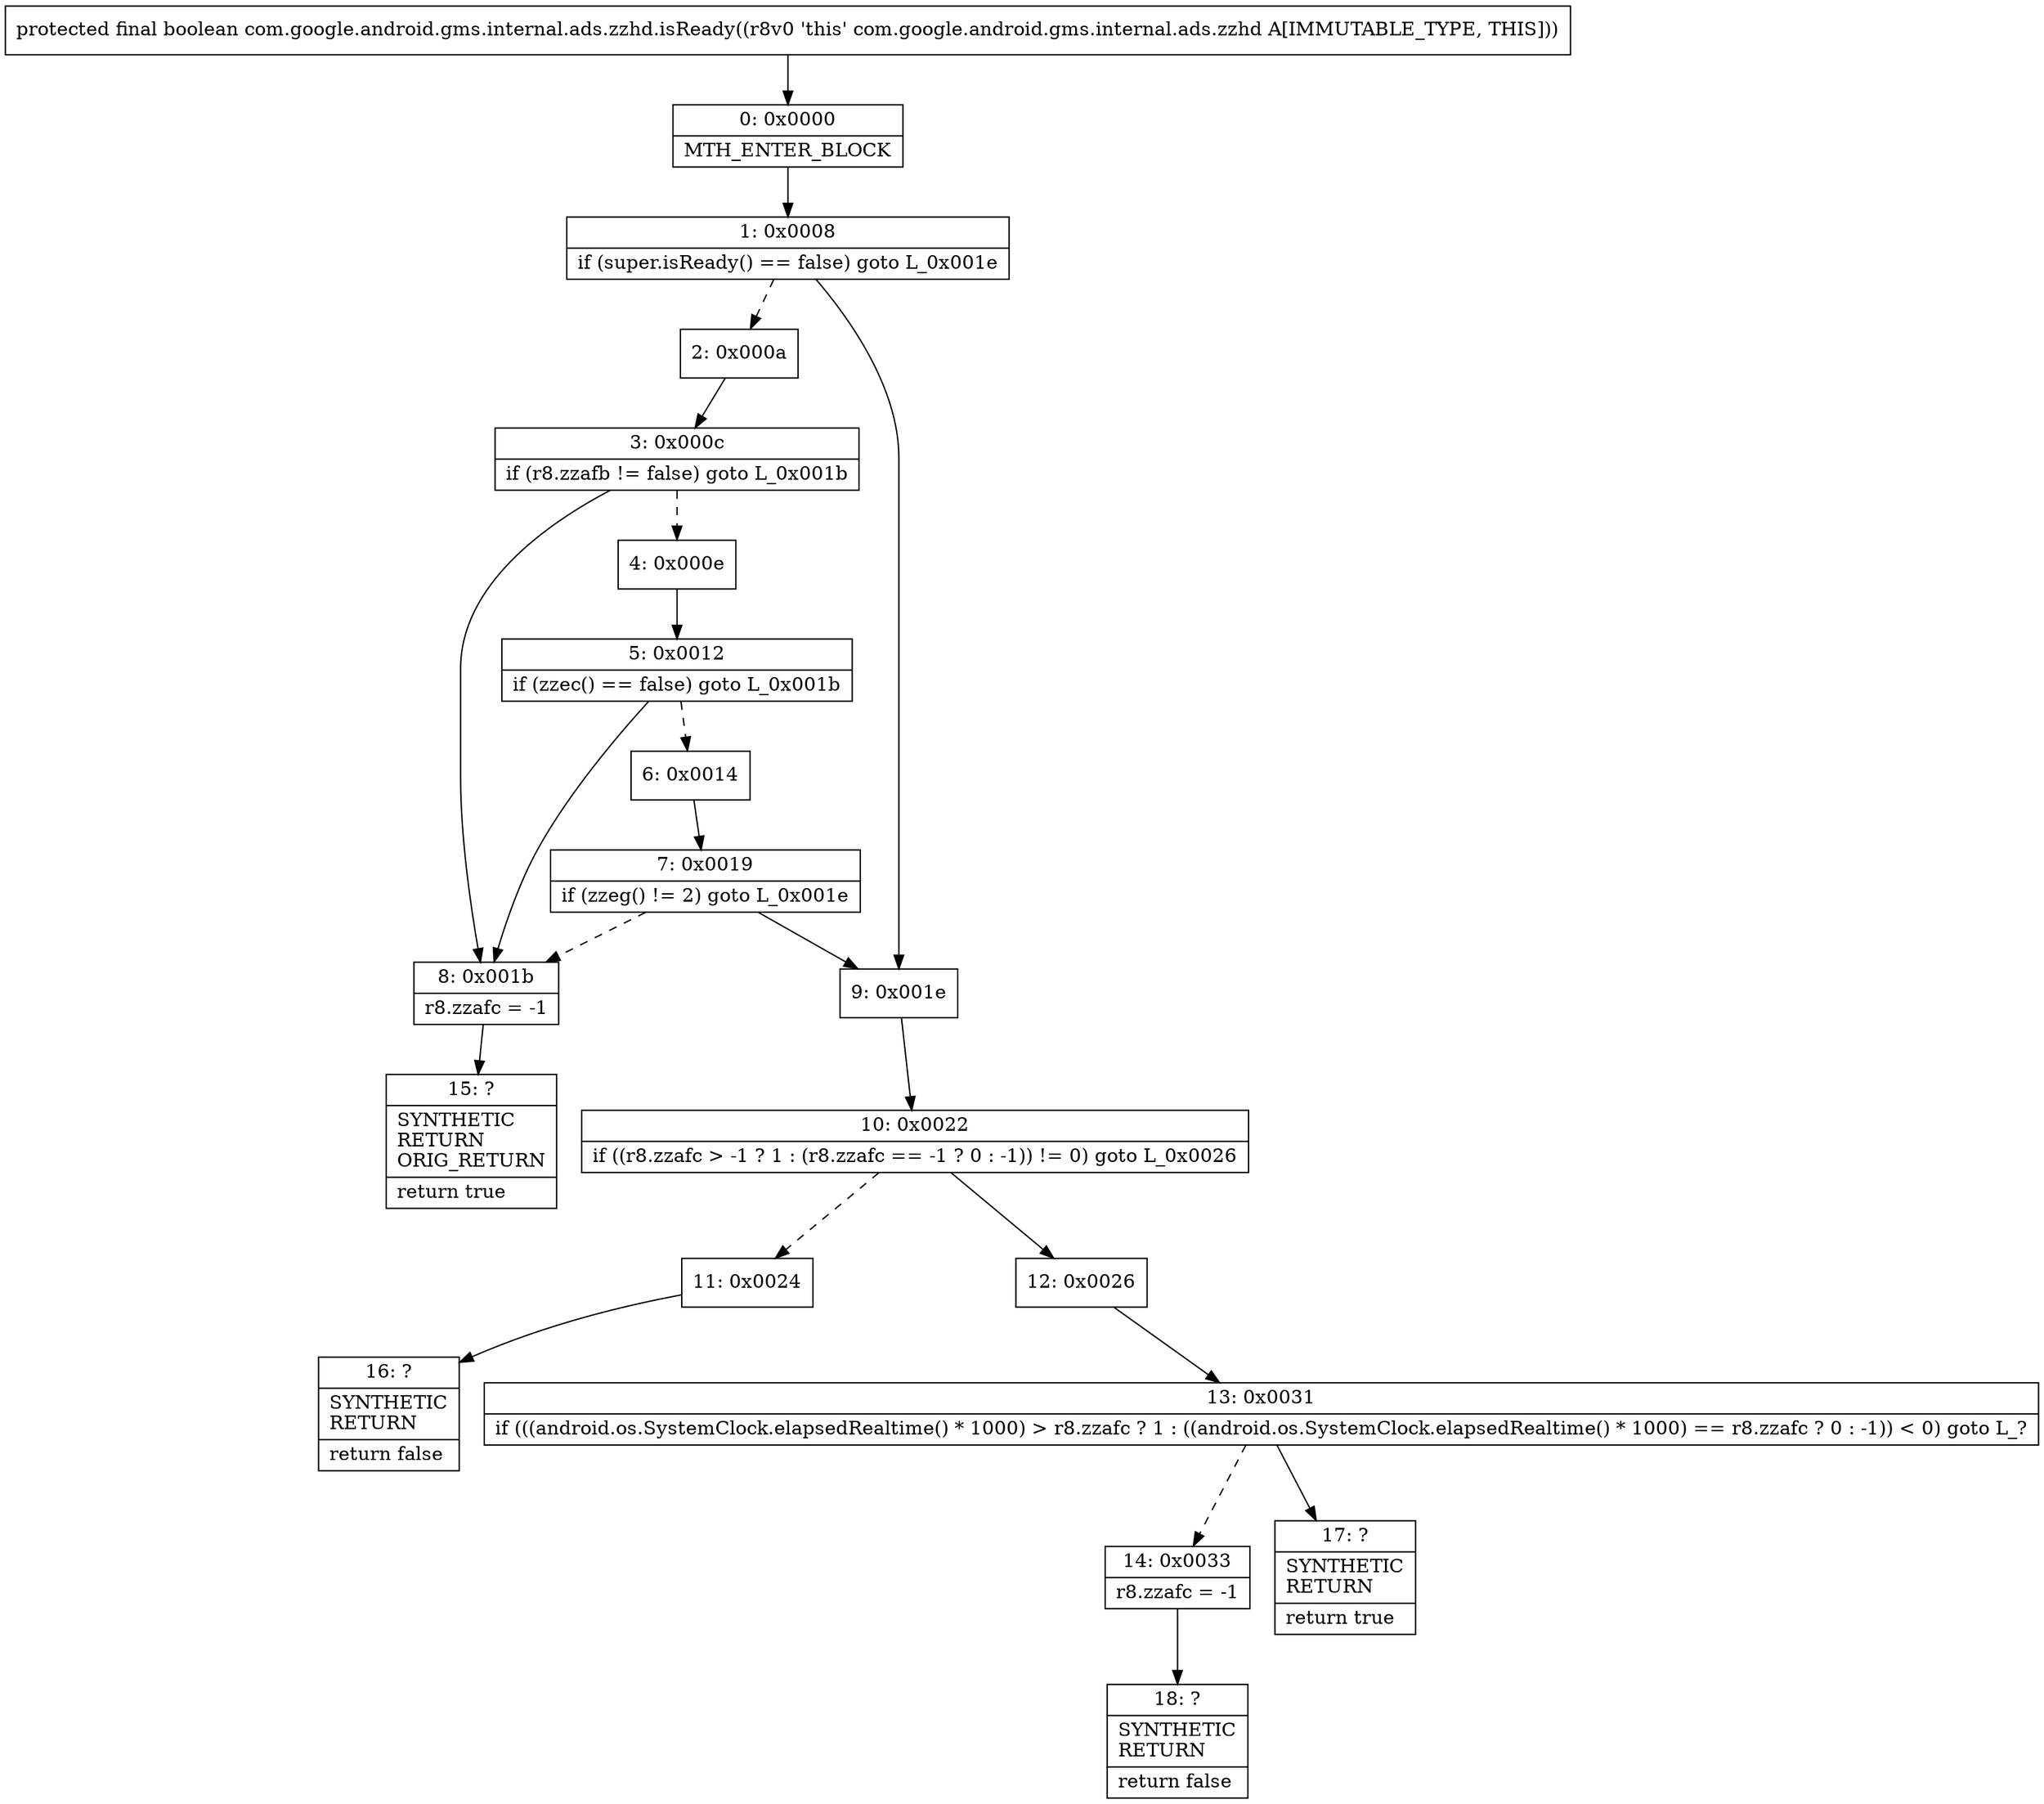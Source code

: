 digraph "CFG forcom.google.android.gms.internal.ads.zzhd.isReady()Z" {
Node_0 [shape=record,label="{0\:\ 0x0000|MTH_ENTER_BLOCK\l}"];
Node_1 [shape=record,label="{1\:\ 0x0008|if (super.isReady() == false) goto L_0x001e\l}"];
Node_2 [shape=record,label="{2\:\ 0x000a}"];
Node_3 [shape=record,label="{3\:\ 0x000c|if (r8.zzafb != false) goto L_0x001b\l}"];
Node_4 [shape=record,label="{4\:\ 0x000e}"];
Node_5 [shape=record,label="{5\:\ 0x0012|if (zzec() == false) goto L_0x001b\l}"];
Node_6 [shape=record,label="{6\:\ 0x0014}"];
Node_7 [shape=record,label="{7\:\ 0x0019|if (zzeg() != 2) goto L_0x001e\l}"];
Node_8 [shape=record,label="{8\:\ 0x001b|r8.zzafc = \-1\l}"];
Node_9 [shape=record,label="{9\:\ 0x001e}"];
Node_10 [shape=record,label="{10\:\ 0x0022|if ((r8.zzafc \> \-1 ? 1 : (r8.zzafc == \-1 ? 0 : \-1)) != 0) goto L_0x0026\l}"];
Node_11 [shape=record,label="{11\:\ 0x0024}"];
Node_12 [shape=record,label="{12\:\ 0x0026}"];
Node_13 [shape=record,label="{13\:\ 0x0031|if (((android.os.SystemClock.elapsedRealtime() * 1000) \> r8.zzafc ? 1 : ((android.os.SystemClock.elapsedRealtime() * 1000) == r8.zzafc ? 0 : \-1)) \< 0) goto L_?\l}"];
Node_14 [shape=record,label="{14\:\ 0x0033|r8.zzafc = \-1\l}"];
Node_15 [shape=record,label="{15\:\ ?|SYNTHETIC\lRETURN\lORIG_RETURN\l|return true\l}"];
Node_16 [shape=record,label="{16\:\ ?|SYNTHETIC\lRETURN\l|return false\l}"];
Node_17 [shape=record,label="{17\:\ ?|SYNTHETIC\lRETURN\l|return true\l}"];
Node_18 [shape=record,label="{18\:\ ?|SYNTHETIC\lRETURN\l|return false\l}"];
MethodNode[shape=record,label="{protected final boolean com.google.android.gms.internal.ads.zzhd.isReady((r8v0 'this' com.google.android.gms.internal.ads.zzhd A[IMMUTABLE_TYPE, THIS])) }"];
MethodNode -> Node_0;
Node_0 -> Node_1;
Node_1 -> Node_2[style=dashed];
Node_1 -> Node_9;
Node_2 -> Node_3;
Node_3 -> Node_4[style=dashed];
Node_3 -> Node_8;
Node_4 -> Node_5;
Node_5 -> Node_6[style=dashed];
Node_5 -> Node_8;
Node_6 -> Node_7;
Node_7 -> Node_8[style=dashed];
Node_7 -> Node_9;
Node_8 -> Node_15;
Node_9 -> Node_10;
Node_10 -> Node_11[style=dashed];
Node_10 -> Node_12;
Node_11 -> Node_16;
Node_12 -> Node_13;
Node_13 -> Node_14[style=dashed];
Node_13 -> Node_17;
Node_14 -> Node_18;
}


